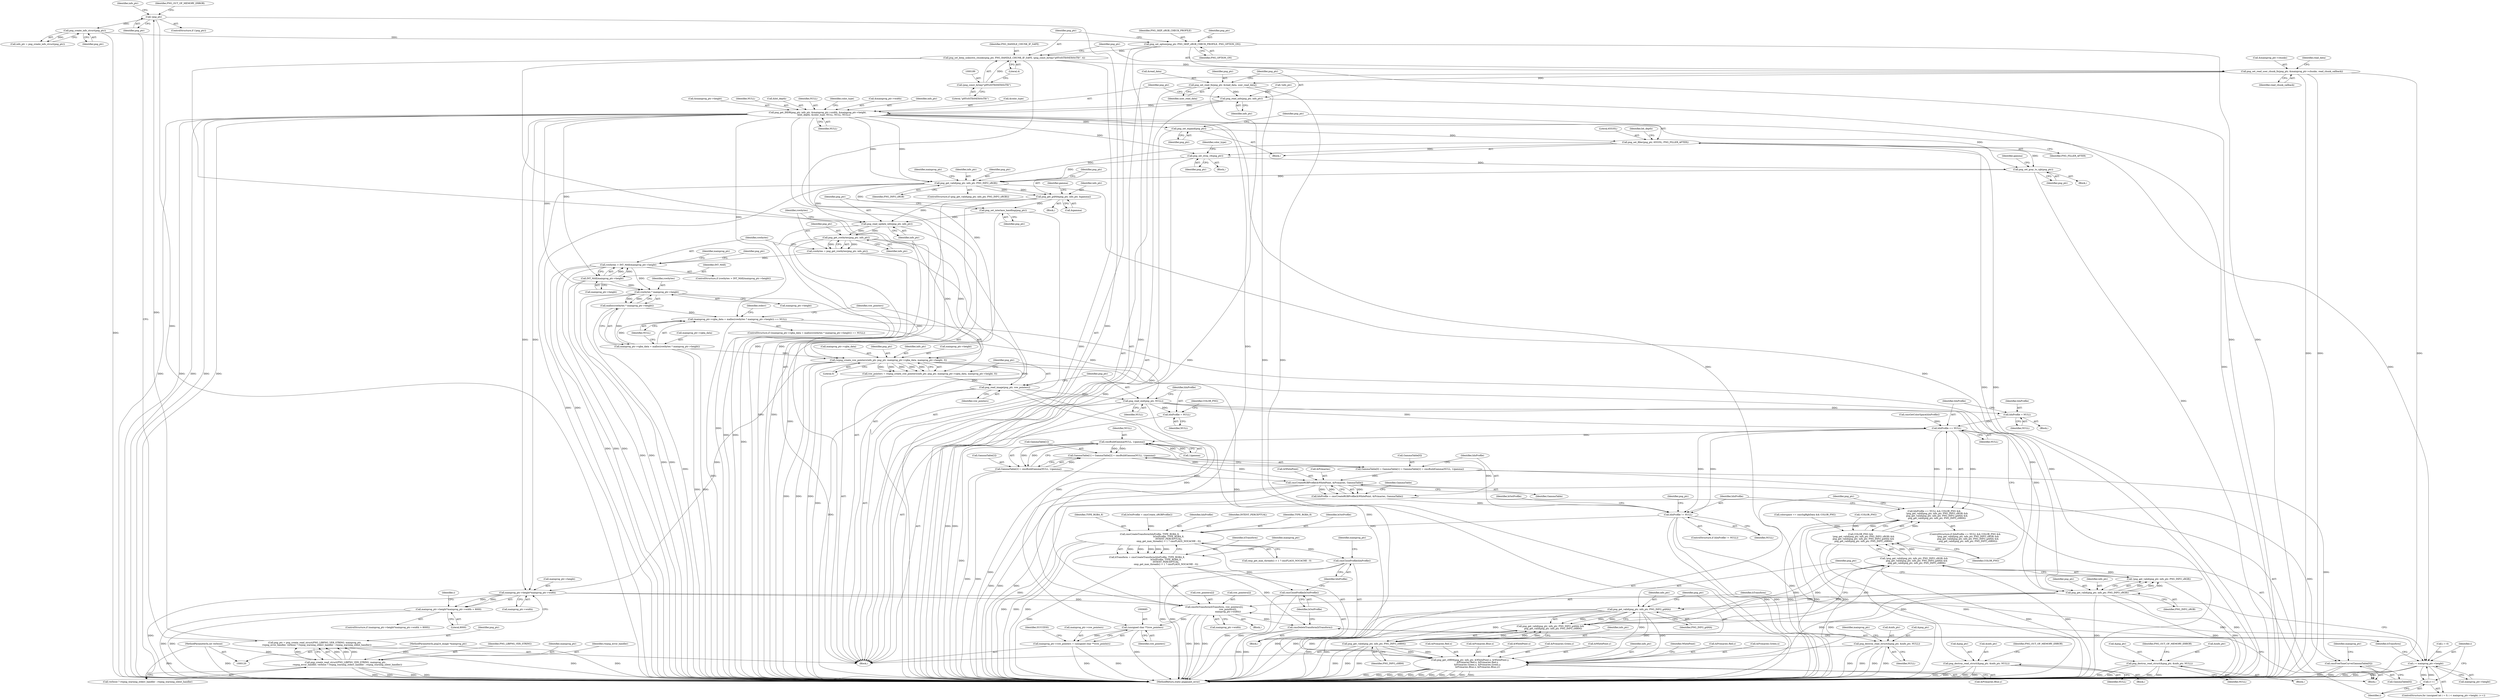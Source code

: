 digraph "0_pngquant_b7c217680cda02dddced245d237ebe8c383be285@API" {
"1000202" [label="(Call,png_set_read_fn(png_ptr, &read_data, user_read_data))"];
"1000192" [label="(Call,png_set_read_user_chunk_fn(png_ptr, &mainprog_ptr->chunks, read_chunk_callback))"];
"1000185" [label="(Call,png_set_keep_unknown_chunks(png_ptr, PNG_HANDLE_CHUNK_IF_SAFE, (png_const_bytep)\"pHYs\0iTXt\0tEXt\0zTXt\", 4))"];
"1000181" [label="(Call,png_set_option(png_ptr, PNG_SKIP_sRGB_CHECK_PROFILE, PNG_OPTION_ON))"];
"1000154" [label="(Call,png_create_info_struct(png_ptr))"];
"1000147" [label="(Call,!png_ptr)"];
"1000136" [label="(Call,png_ptr = png_create_read_struct(PNG_LIBPNG_VER_STRING, mainprog_ptr,\n      rwpng_error_handler, verbose ? rwpng_warning_stderr_handler : rwpng_warning_silent_handler))"];
"1000138" [label="(Call,png_create_read_struct(PNG_LIBPNG_VER_STRING, mainprog_ptr,\n      rwpng_error_handler, verbose ? rwpng_warning_stderr_handler : rwpng_warning_silent_handler))"];
"1000122" [label="(MethodParameterIn,png24_image *mainprog_ptr)"];
"1000123" [label="(MethodParameterIn,int verbose)"];
"1000188" [label="(Call,(png_const_bytep)\"pHYs\0iTXt\0tEXt\0zTXt\")"];
"1000207" [label="(Call,png_read_info(png_ptr, info_ptr))"];
"1000210" [label="(Call,png_get_IHDR(png_ptr, info_ptr, &mainprog_ptr->width, &mainprog_ptr->height,\n                  &bit_depth, &color_type, NULL, NULL, NULL))"];
"1000234" [label="(Call,png_set_expand(png_ptr))"];
"1000236" [label="(Call,png_set_filler(png_ptr, 65535L, PNG_FILLER_AFTER))"];
"1000245" [label="(Call,png_set_strip_16(png_ptr))"];
"1000253" [label="(Call,png_set_gray_to_rgb(png_ptr))"];
"1000260" [label="(Call,png_get_valid(png_ptr, info_ptr, PNG_INFO_sRGB))"];
"1000277" [label="(Call,png_get_gAMA(png_ptr, info_ptr, &gamma))"];
"1000325" [label="(Call,png_set_interlace_handling(png_ptr))"];
"1000327" [label="(Call,png_read_update_info(png_ptr, info_ptr))"];
"1000332" [label="(Call,png_get_rowbytes(png_ptr, info_ptr))"];
"1000330" [label="(Call,rowbytes = png_get_rowbytes(png_ptr, info_ptr))"];
"1000336" [label="(Call,rowbytes > INT_MAX/mainprog_ptr->height)"];
"1000359" [label="(Call,rowbytes * mainprog_ptr->height)"];
"1000358" [label="(Call,malloc(rowbytes * mainprog_ptr->height))"];
"1000353" [label="(Call,(mainprog_ptr->rgba_data = malloc(rowbytes * mainprog_ptr->height)) == NULL)"];
"1000369" [label="(Call,png_destroy_read_struct(&png_ptr, &info_ptr, NULL))"];
"1000393" [label="(Call,png_read_end(png_ptr, NULL))"];
"1000399" [label="(Call,hInProfile = NULL)"];
"1000460" [label="(Call,hInProfile = NULL)"];
"1000465" [label="(Call,hInProfile == NULL)"];
"1000464" [label="(Call,hInProfile == NULL && COLOR_PNG &&\n        !png_get_valid(png_ptr, info_ptr, PNG_INFO_sRGB) &&\n        png_get_valid(png_ptr, info_ptr, PNG_INFO_gAMA) &&\n        png_get_valid(png_ptr, info_ptr, PNG_INFO_cHRM))"];
"1000571" [label="(Call,cmsBuildGamma(NULL, 1/gamma))"];
"1000563" [label="(Call,GammaTable[1] = GammaTable[2] = cmsBuildGamma(NULL, 1/gamma))"];
"1000559" [label="(Call,GammaTable[0] = GammaTable[1] = GammaTable[2] = cmsBuildGamma(NULL, 1/gamma))"];
"1000578" [label="(Call,cmsCreateRGBProfile(&WhitePoint, &Primaries, GammaTable))"];
"1000576" [label="(Call,hInProfile = cmsCreateRGBProfile(&WhitePoint, &Primaries, GammaTable))"];
"1000599" [label="(Call,hInProfile != NULL)"];
"1000610" [label="(Call,cmsCreateTransform(hInProfile, TYPE_RGBA_8,\n                                                      hOutProfile, TYPE_RGBA_8,\n                                                      INTENT_PERCEPTUAL,\n                                                      omp_get_max_threads() > 1 ? cmsFLAGS_NOCACHE : 0))"];
"1000608" [label="(Call,hTransform = cmsCreateTransform(hInProfile, TYPE_RGBA_8,\n                                                      hOutProfile, TYPE_RGBA_8,\n                                                      INTENT_PERCEPTUAL,\n                                                      omp_get_max_threads() > 1 ? cmsFLAGS_NOCACHE : 0))"];
"1000645" [label="(Call,cmsDoTransform(hTransform, row_pointers[i],\n                                       row_pointers[i],\n                                       mainprog_ptr->width))"];
"1000656" [label="(Call,cmsDeleteTransform(hTransform))"];
"1000684" [label="(Call,(unsigned char **)row_pointers)"];
"1000680" [label="(Call,mainprog_ptr->row_pointers = (unsigned char **)row_pointers)"];
"1000658" [label="(Call,cmsCloseProfile(hOutProfile))"];
"1000660" [label="(Call,cmsCloseProfile(hInProfile))"];
"1000667" [label="(Call,png_destroy_read_struct(&png_ptr, &info_ptr, NULL))"];
"1000584" [label="(Call,cmsFreeToneCurve(GammaTable[0]))"];
"1000567" [label="(Call,GammaTable[2] = cmsBuildGamma(NULL, 1/gamma))"];
"1000472" [label="(Call,png_get_valid(png_ptr, info_ptr, PNG_INFO_sRGB))"];
"1000471" [label="(Call,!png_get_valid(png_ptr, info_ptr, PNG_INFO_sRGB))"];
"1000470" [label="(Call,!png_get_valid(png_ptr, info_ptr, PNG_INFO_sRGB) &&\n        png_get_valid(png_ptr, info_ptr, PNG_INFO_gAMA) &&\n        png_get_valid(png_ptr, info_ptr, PNG_INFO_cHRM))"];
"1000468" [label="(Call,COLOR_PNG &&\n        !png_get_valid(png_ptr, info_ptr, PNG_INFO_sRGB) &&\n        png_get_valid(png_ptr, info_ptr, PNG_INFO_gAMA) &&\n        png_get_valid(png_ptr, info_ptr, PNG_INFO_cHRM))"];
"1000477" [label="(Call,png_get_valid(png_ptr, info_ptr, PNG_INFO_gAMA))"];
"1000476" [label="(Call,png_get_valid(png_ptr, info_ptr, PNG_INFO_gAMA) &&\n        png_get_valid(png_ptr, info_ptr, PNG_INFO_cHRM))"];
"1000481" [label="(Call,png_get_valid(png_ptr, info_ptr, PNG_INFO_cHRM))"];
"1000488" [label="(Call,png_get_cHRM(png_ptr, info_ptr, &WhitePoint.x, &WhitePoint.y,\n                     &Primaries.Red.x, &Primaries.Red.y,\n                     &Primaries.Green.x, &Primaries.Green.y,\n                     &Primaries.Blue.x, &Primaries.Blue.y))"];
"1000354" [label="(Call,mainprog_ptr->rgba_data = malloc(rowbytes * mainprog_ptr->height))"];
"1000380" [label="(Call,rwpng_create_row_pointers(info_ptr, png_ptr, mainprog_ptr->rgba_data, mainprog_ptr->height, 0))"];
"1000378" [label="(Call,row_pointers = rwpng_create_row_pointers(info_ptr, png_ptr, mainprog_ptr->rgba_data, mainprog_ptr->height, 0))"];
"1000390" [label="(Call,png_read_image(png_ptr, row_pointers))"];
"1000624" [label="(Call,mainprog_ptr->height*mainprog_ptr->width)"];
"1000623" [label="(Call,mainprog_ptr->height*mainprog_ptr->width > 8000)"];
"1000637" [label="(Call,i < mainprog_ptr->height)"];
"1000642" [label="(Call,i++)"];
"1000338" [label="(Call,INT_MAX/mainprog_ptr->height)"];
"1000344" [label="(Call,png_destroy_read_struct(&png_ptr, &info_ptr, NULL))"];
"1000637" [label="(Call,i < mainprog_ptr->height)"];
"1000661" [label="(Identifier,hInProfile)"];
"1000142" [label="(Call,verbose ? rwpng_warning_stderr_handler : rwpng_warning_silent_handler)"];
"1000600" [label="(Identifier,hInProfile)"];
"1000148" [label="(Identifier,png_ptr)"];
"1000333" [label="(Identifier,png_ptr)"];
"1000573" [label="(Call,1/gamma)"];
"1000227" [label="(Identifier,NULL)"];
"1000609" [label="(Identifier,hTransform)"];
"1000217" [label="(Call,&mainprog_ptr->height)"];
"1000668" [label="(Call,&png_ptr)"];
"1000185" [label="(Call,png_set_keep_unknown_chunks(png_ptr, PNG_HANDLE_CHUNK_IF_SAFE, (png_const_bytep)\"pHYs\0iTXt\0tEXt\0zTXt\", 4))"];
"1000351" [label="(Identifier,PNG_OUT_OF_MEMORY_ERROR)"];
"1000369" [label="(Call,png_destroy_read_struct(&png_ptr, &info_ptr, NULL))"];
"1000615" [label="(Identifier,INTENT_PERCEPTUAL)"];
"1000664" [label="(Identifier,mainprog_ptr)"];
"1000499" [label="(Call,&Primaries.Red.x)"];
"1000155" [label="(Identifier,png_ptr)"];
"1000465" [label="(Call,hInProfile == NULL)"];
"1000605" [label="(Identifier,hOutProfile)"];
"1000345" [label="(Call,&png_ptr)"];
"1000328" [label="(Identifier,png_ptr)"];
"1000395" [label="(Identifier,NULL)"];
"1000656" [label="(Call,cmsDeleteTransform(hTransform))"];
"1000667" [label="(Call,png_destroy_read_struct(&png_ptr, &info_ptr, NULL))"];
"1000346" [label="(Identifier,png_ptr)"];
"1000461" [label="(Identifier,hInProfile)"];
"1000422" [label="(Call,colorspace == cmsSigRgbData && COLOR_PNG)"];
"1000152" [label="(Call,info_ptr = png_create_info_struct(png_ptr))"];
"1000463" [label="(ControlStructure,if (hInProfile == NULL && COLOR_PNG &&\n        !png_get_valid(png_ptr, info_ptr, PNG_INFO_sRGB) &&\n        png_get_valid(png_ptr, info_ptr, PNG_INFO_gAMA) &&\n        png_get_valid(png_ptr, info_ptr, PNG_INFO_cHRM)))"];
"1000625" [label="(Call,mainprog_ptr->height)"];
"1000584" [label="(Call,cmsFreeToneCurve(GammaTable[0]))"];
"1000354" [label="(Call,mainprog_ptr->rgba_data = malloc(rowbytes * mainprog_ptr->height))"];
"1000259" [label="(ControlStructure,if (png_get_valid(png_ptr, info_ptr, PNG_INFO_sRGB)))"];
"1000631" [label="(Literal,8000)"];
"1000628" [label="(Call,mainprog_ptr->width)"];
"1000186" [label="(Identifier,png_ptr)"];
"1000334" [label="(Identifier,info_ptr)"];
"1000374" [label="(Identifier,NULL)"];
"1000276" [label="(Block,)"];
"1000404" [label="(Identifier,COLOR_PNG)"];
"1000602" [label="(Block,)"];
"1000204" [label="(Call,&read_data)"];
"1000646" [label="(Identifier,hTransform)"];
"1000568" [label="(Call,GammaTable[2])"];
"1000478" [label="(Identifier,png_ptr)"];
"1000572" [label="(Identifier,NULL)"];
"1000329" [label="(Identifier,info_ptr)"];
"1000614" [label="(Identifier,TYPE_RGBA_8)"];
"1000386" [label="(Call,mainprog_ptr->height)"];
"1000207" [label="(Call,png_read_info(png_ptr, info_ptr))"];
"1000392" [label="(Identifier,row_pointers)"];
"1000482" [label="(Identifier,png_ptr)"];
"1000632" [label="(ControlStructure,for (unsigned int i = 0; i < mainprog_ptr->height; i++))"];
"1000613" [label="(Identifier,hOutProfile)"];
"1000191" [label="(Literal,4)"];
"1000481" [label="(Call,png_get_valid(png_ptr, info_ptr, PNG_INFO_cHRM))"];
"1000124" [label="(Block,)"];
"1000147" [label="(Call,!png_ptr)"];
"1000157" [label="(Call,!info_ptr)"];
"1000660" [label="(Call,cmsCloseProfile(hInProfile))"];
"1000488" [label="(Call,png_get_cHRM(png_ptr, info_ptr, &WhitePoint.x, &WhitePoint.y,\n                     &Primaries.Red.x, &Primaries.Red.y,\n                     &Primaries.Green.x, &Primaries.Green.y,\n                     &Primaries.Blue.x, &Primaries.Blue.y))"];
"1000529" [label="(Call,&Primaries.Blue.y)"];
"1000154" [label="(Call,png_create_info_struct(png_ptr))"];
"1000464" [label="(Call,hInProfile == NULL && COLOR_PNG &&\n        !png_get_valid(png_ptr, info_ptr, PNG_INFO_sRGB) &&\n        png_get_valid(png_ptr, info_ptr, PNG_INFO_gAMA) &&\n        png_get_valid(png_ptr, info_ptr, PNG_INFO_cHRM))"];
"1000571" [label="(Call,cmsBuildGamma(NULL, 1/gamma))"];
"1000336" [label="(Call,rowbytes > INT_MAX/mainprog_ptr->height)"];
"1000579" [label="(Call,&WhitePoint)"];
"1000581" [label="(Call,&Primaries)"];
"1000190" [label="(Literal,\"pHYs\0iTXt\0tEXt\0zTXt\")"];
"1000624" [label="(Call,mainprog_ptr->height*mainprog_ptr->width)"];
"1000254" [label="(Identifier,png_ptr)"];
"1000467" [label="(Identifier,NULL)"];
"1000647" [label="(Call,row_pointers[i])"];
"1000193" [label="(Identifier,png_ptr)"];
"1000401" [label="(Identifier,NULL)"];
"1000523" [label="(Call,&Primaries.Blue.x)"];
"1000689" [label="(MethodReturn,static pngquant_error)"];
"1000182" [label="(Identifier,png_ptr)"];
"1000203" [label="(Identifier,png_ptr)"];
"1000253" [label="(Call,png_set_gray_to_rgb(png_ptr))"];
"1000390" [label="(Call,png_read_image(png_ptr, row_pointers))"];
"1000361" [label="(Call,mainprog_ptr->height)"];
"1000236" [label="(Call,png_set_filler(png_ptr, 65535L, PNG_FILLER_AFTER))"];
"1000466" [label="(Identifier,hInProfile)"];
"1000657" [label="(Identifier,hTransform)"];
"1000599" [label="(Call,hInProfile != NULL)"];
"1000681" [label="(Call,mainprog_ptr->row_pointers)"];
"1000367" [label="(Identifier,stderr)"];
"1000211" [label="(Identifier,png_ptr)"];
"1000491" [label="(Call,&WhitePoint.x)"];
"1000139" [label="(Identifier,PNG_LIBPNG_VER_STRING)"];
"1000612" [label="(Identifier,TYPE_RGBA_8)"];
"1000225" [label="(Identifier,NULL)"];
"1000477" [label="(Call,png_get_valid(png_ptr, info_ptr, PNG_INFO_gAMA))"];
"1000622" [label="(ControlStructure,if (mainprog_ptr->height*mainprog_ptr->width > 8000))"];
"1000353" [label="(Call,(mainprog_ptr->rgba_data = malloc(rowbytes * mainprog_ptr->height)) == NULL)"];
"1000658" [label="(Call,cmsCloseProfile(hOutProfile))"];
"1000476" [label="(Call,png_get_valid(png_ptr, info_ptr, PNG_INFO_gAMA) &&\n        png_get_valid(png_ptr, info_ptr, PNG_INFO_cHRM))"];
"1000187" [label="(Identifier,PNG_HANDLE_CHUNK_IF_SAFE)"];
"1000578" [label="(Call,cmsCreateRGBProfile(&WhitePoint, &Primaries, GammaTable))"];
"1000560" [label="(Call,GammaTable[0])"];
"1000517" [label="(Call,&Primaries.Green.y)"];
"1000680" [label="(Call,mainprog_ptr->row_pointers = (unsigned char **)row_pointers)"];
"1000590" [label="(Identifier,mainprog_ptr)"];
"1000642" [label="(Call,i++)"];
"1000383" [label="(Call,mainprog_ptr->rgba_data)"];
"1000267" [label="(Identifier,mainprog_ptr)"];
"1000358" [label="(Call,malloc(rowbytes * mainprog_ptr->height))"];
"1000285" [label="(Identifier,gamma)"];
"1000635" [label="(Identifier,i)"];
"1000337" [label="(Identifier,rowbytes)"];
"1000153" [label="(Identifier,info_ptr)"];
"1000250" [label="(Identifier,color_type)"];
"1000462" [label="(Identifier,NULL)"];
"1000326" [label="(Identifier,png_ptr)"];
"1000352" [label="(ControlStructure,if ((mainprog_ptr->rgba_data = malloc(rowbytes * mainprog_ptr->height)) == NULL))"];
"1000382" [label="(Identifier,png_ptr)"];
"1000238" [label="(Literal,65535L)"];
"1000221" [label="(Call,&bit_depth)"];
"1000146" [label="(ControlStructure,if (!png_ptr))"];
"1000370" [label="(Call,&png_ptr)"];
"1000359" [label="(Call,rowbytes * mainprog_ptr->height)"];
"1000393" [label="(Call,png_read_end(png_ptr, NULL))"];
"1000194" [label="(Call,&mainprog_ptr->chunks)"];
"1000567" [label="(Call,GammaTable[2] = cmsBuildGamma(NULL, 1/gamma))"];
"1000585" [label="(Call,GammaTable[0])"];
"1000400" [label="(Identifier,hInProfile)"];
"1000376" [label="(Identifier,PNG_OUT_OF_MEMORY_ERROR)"];
"1000474" [label="(Identifier,info_ptr)"];
"1000601" [label="(Identifier,NULL)"];
"1000659" [label="(Identifier,hOutProfile)"];
"1000688" [label="(Identifier,SUCCESS)"];
"1000188" [label="(Call,(png_const_bytep)\"pHYs\0iTXt\0tEXt\0zTXt\")"];
"1000344" [label="(Call,png_destroy_read_struct(&png_ptr, &info_ptr, NULL))"];
"1000675" [label="(Identifier,mainprog_ptr)"];
"1000339" [label="(Identifier,INT_MAX)"];
"1000379" [label="(Identifier,row_pointers)"];
"1000479" [label="(Identifier,info_ptr)"];
"1000670" [label="(Call,&info_ptr)"];
"1000372" [label="(Call,&info_ptr)"];
"1000616" [label="(Call,omp_get_max_threads() > 1 ? cmsFLAGS_NOCACHE : 0)"];
"1000280" [label="(Call,&gamma)"];
"1000234" [label="(Call,png_set_expand(png_ptr))"];
"1000577" [label="(Identifier,hInProfile)"];
"1000330" [label="(Call,rowbytes = png_get_rowbytes(png_ptr, info_ptr))"];
"1000325" [label="(Call,png_set_interlace_handling(png_ptr))"];
"1000122" [label="(MethodParameterIn,png24_image *mainprog_ptr)"];
"1000485" [label="(Block,)"];
"1000610" [label="(Call,cmsCreateTransform(hInProfile, TYPE_RGBA_8,\n                                                      hOutProfile, TYPE_RGBA_8,\n                                                      INTENT_PERCEPTUAL,\n                                                      omp_get_max_threads() > 1 ? cmsFLAGS_NOCACHE : 0))"];
"1000327" [label="(Call,png_read_update_info(png_ptr, info_ptr))"];
"1000604" [label="(Call,hOutProfile = cmsCreate_sRGBProfile())"];
"1000226" [label="(Identifier,NULL)"];
"1000206" [label="(Identifier,user_read_data)"];
"1000233" [label="(Block,)"];
"1000237" [label="(Identifier,png_ptr)"];
"1000277" [label="(Call,png_get_gAMA(png_ptr, info_ptr, &gamma))"];
"1000583" [label="(Identifier,GammaTable)"];
"1000192" [label="(Call,png_set_read_user_chunk_fn(png_ptr, &mainprog_ptr->chunks, read_chunk_callback))"];
"1000389" [label="(Literal,0)"];
"1000140" [label="(Identifier,mainprog_ptr)"];
"1000257" [label="(Identifier,gamma)"];
"1000209" [label="(Identifier,info_ptr)"];
"1000252" [label="(Block,)"];
"1000471" [label="(Call,!png_get_valid(png_ptr, info_ptr, PNG_INFO_sRGB))"];
"1000235" [label="(Identifier,png_ptr)"];
"1000563" [label="(Call,GammaTable[1] = GammaTable[2] = cmsBuildGamma(NULL, 1/gamma))"];
"1000181" [label="(Call,png_set_option(png_ptr, PNG_SKIP_sRGB_CHECK_PROFILE, PNG_OPTION_ON))"];
"1000262" [label="(Identifier,info_ptr)"];
"1000244" [label="(Block,)"];
"1000335" [label="(ControlStructure,if (rowbytes > INT_MAX/mainprog_ptr->height))"];
"1000439" [label="(Block,)"];
"1000470" [label="(Call,!png_get_valid(png_ptr, info_ptr, PNG_INFO_sRGB) &&\n        png_get_valid(png_ptr, info_ptr, PNG_INFO_gAMA) &&\n        png_get_valid(png_ptr, info_ptr, PNG_INFO_cHRM))"];
"1000137" [label="(Identifier,png_ptr)"];
"1000356" [label="(Identifier,mainprog_ptr)"];
"1000381" [label="(Identifier,info_ptr)"];
"1000634" [label="(Call,i = 0)"];
"1000198" [label="(Identifier,read_chunk_callback)"];
"1000231" [label="(Identifier,color_type)"];
"1000564" [label="(Call,GammaTable[1])"];
"1000586" [label="(Identifier,GammaTable)"];
"1000445" [label="(Call,!COLOR_PNG)"];
"1000495" [label="(Call,&WhitePoint.y)"];
"1000639" [label="(Call,mainprog_ptr->height)"];
"1000343" [label="(Block,)"];
"1000338" [label="(Call,INT_MAX/mainprog_ptr->height)"];
"1000645" [label="(Call,cmsDoTransform(hTransform, row_pointers[i],\n                                       row_pointers[i],\n                                       mainprog_ptr->width))"];
"1000653" [label="(Call,mainprog_ptr->width)"];
"1000623" [label="(Call,mainprog_ptr->height*mainprog_ptr->width > 8000)"];
"1000468" [label="(Call,COLOR_PNG &&\n        !png_get_valid(png_ptr, info_ptr, PNG_INFO_sRGB) &&\n        png_get_valid(png_ptr, info_ptr, PNG_INFO_gAMA) &&\n        png_get_valid(png_ptr, info_ptr, PNG_INFO_cHRM))"];
"1000210" [label="(Call,png_get_IHDR(png_ptr, info_ptr, &mainprog_ptr->width, &mainprog_ptr->height,\n                  &bit_depth, &color_type, NULL, NULL, NULL))"];
"1000469" [label="(Identifier,COLOR_PNG)"];
"1000490" [label="(Identifier,info_ptr)"];
"1000391" [label="(Identifier,png_ptr)"];
"1000279" [label="(Identifier,info_ptr)"];
"1000672" [label="(Identifier,NULL)"];
"1000349" [label="(Identifier,NULL)"];
"1000331" [label="(Identifier,rowbytes)"];
"1000598" [label="(ControlStructure,if (hInProfile != NULL))"];
"1000201" [label="(Identifier,read_data)"];
"1000260" [label="(Call,png_get_valid(png_ptr, info_ptr, PNG_INFO_sRGB))"];
"1000399" [label="(Call,hInProfile = NULL)"];
"1000246" [label="(Identifier,png_ptr)"];
"1000138" [label="(Call,png_create_read_struct(PNG_LIBPNG_VER_STRING, mainprog_ptr,\n      rwpng_error_handler, verbose ? rwpng_warning_stderr_handler : rwpng_warning_silent_handler))"];
"1000245" [label="(Call,png_set_strip_16(png_ptr))"];
"1000347" [label="(Call,&info_ptr)"];
"1000261" [label="(Identifier,png_ptr)"];
"1000380" [label="(Call,rwpng_create_row_pointers(info_ptr, png_ptr, mainprog_ptr->rgba_data, mainprog_ptr->height, 0))"];
"1000650" [label="(Call,row_pointers[i])"];
"1000340" [label="(Call,mainprog_ptr->height)"];
"1000208" [label="(Identifier,png_ptr)"];
"1000559" [label="(Call,GammaTable[0] = GammaTable[1] = GammaTable[2] = cmsBuildGamma(NULL, 1/gamma))"];
"1000638" [label="(Identifier,i)"];
"1000278" [label="(Identifier,png_ptr)"];
"1000365" [label="(Block,)"];
"1000489" [label="(Identifier,png_ptr)"];
"1000394" [label="(Identifier,png_ptr)"];
"1000686" [label="(Identifier,row_pointers)"];
"1000475" [label="(Identifier,PNG_INFO_sRGB)"];
"1000364" [label="(Identifier,NULL)"];
"1000483" [label="(Identifier,info_ptr)"];
"1000360" [label="(Identifier,rowbytes)"];
"1000472" [label="(Call,png_get_valid(png_ptr, info_ptr, PNG_INFO_sRGB))"];
"1000419" [label="(Call,cmsGetColorSpace(hInProfile))"];
"1000202" [label="(Call,png_set_read_fn(png_ptr, &read_data, user_read_data))"];
"1000239" [label="(Identifier,PNG_FILLER_AFTER)"];
"1000355" [label="(Call,mainprog_ptr->rgba_data)"];
"1000537" [label="(Identifier,WhitePoint)"];
"1000213" [label="(Call,&mainprog_ptr->width)"];
"1000378" [label="(Call,row_pointers = rwpng_create_row_pointers(info_ptr, png_ptr, mainprog_ptr->rgba_data, mainprog_ptr->height, 0))"];
"1000684" [label="(Call,(unsigned char **)row_pointers)"];
"1000151" [label="(Identifier,PNG_OUT_OF_MEMORY_ERROR)"];
"1000473" [label="(Identifier,png_ptr)"];
"1000242" [label="(Identifier,bit_depth)"];
"1000608" [label="(Call,hTransform = cmsCreateTransform(hInProfile, TYPE_RGBA_8,\n                                                      hOutProfile, TYPE_RGBA_8,\n                                                      INTENT_PERCEPTUAL,\n                                                      omp_get_max_threads() > 1 ? cmsFLAGS_NOCACHE : 0))"];
"1000669" [label="(Identifier,png_ptr)"];
"1000212" [label="(Identifier,info_ptr)"];
"1000643" [label="(Identifier,i)"];
"1000460" [label="(Call,hInProfile = NULL)"];
"1000141" [label="(Identifier,rwpng_error_handler)"];
"1000332" [label="(Call,png_get_rowbytes(png_ptr, info_ptr))"];
"1000644" [label="(Block,)"];
"1000505" [label="(Call,&Primaries.Red.y)"];
"1000480" [label="(Identifier,PNG_INFO_gAMA)"];
"1000263" [label="(Identifier,PNG_INFO_sRGB)"];
"1000123" [label="(MethodParameterIn,int verbose)"];
"1000184" [label="(Identifier,PNG_OPTION_ON)"];
"1000223" [label="(Call,&color_type)"];
"1000136" [label="(Call,png_ptr = png_create_read_struct(PNG_LIBPNG_VER_STRING, mainprog_ptr,\n      rwpng_error_handler, verbose ? rwpng_warning_stderr_handler : rwpng_warning_silent_handler))"];
"1000576" [label="(Call,hInProfile = cmsCreateRGBProfile(&WhitePoint, &Primaries, GammaTable))"];
"1000611" [label="(Identifier,hInProfile)"];
"1000183" [label="(Identifier,PNG_SKIP_sRGB_CHECK_PROFILE)"];
"1000626" [label="(Identifier,mainprog_ptr)"];
"1000484" [label="(Identifier,PNG_INFO_cHRM)"];
"1000511" [label="(Call,&Primaries.Green.x)"];
"1000202" -> "1000124"  [label="AST: "];
"1000202" -> "1000206"  [label="CFG: "];
"1000203" -> "1000202"  [label="AST: "];
"1000204" -> "1000202"  [label="AST: "];
"1000206" -> "1000202"  [label="AST: "];
"1000208" -> "1000202"  [label="CFG: "];
"1000202" -> "1000689"  [label="DDG: "];
"1000202" -> "1000689"  [label="DDG: "];
"1000202" -> "1000689"  [label="DDG: "];
"1000192" -> "1000202"  [label="DDG: "];
"1000202" -> "1000207"  [label="DDG: "];
"1000192" -> "1000124"  [label="AST: "];
"1000192" -> "1000198"  [label="CFG: "];
"1000193" -> "1000192"  [label="AST: "];
"1000194" -> "1000192"  [label="AST: "];
"1000198" -> "1000192"  [label="AST: "];
"1000201" -> "1000192"  [label="CFG: "];
"1000192" -> "1000689"  [label="DDG: "];
"1000192" -> "1000689"  [label="DDG: "];
"1000192" -> "1000689"  [label="DDG: "];
"1000185" -> "1000192"  [label="DDG: "];
"1000185" -> "1000124"  [label="AST: "];
"1000185" -> "1000191"  [label="CFG: "];
"1000186" -> "1000185"  [label="AST: "];
"1000187" -> "1000185"  [label="AST: "];
"1000188" -> "1000185"  [label="AST: "];
"1000191" -> "1000185"  [label="AST: "];
"1000193" -> "1000185"  [label="CFG: "];
"1000185" -> "1000689"  [label="DDG: "];
"1000185" -> "1000689"  [label="DDG: "];
"1000185" -> "1000689"  [label="DDG: "];
"1000181" -> "1000185"  [label="DDG: "];
"1000188" -> "1000185"  [label="DDG: "];
"1000181" -> "1000124"  [label="AST: "];
"1000181" -> "1000184"  [label="CFG: "];
"1000182" -> "1000181"  [label="AST: "];
"1000183" -> "1000181"  [label="AST: "];
"1000184" -> "1000181"  [label="AST: "];
"1000186" -> "1000181"  [label="CFG: "];
"1000181" -> "1000689"  [label="DDG: "];
"1000181" -> "1000689"  [label="DDG: "];
"1000181" -> "1000689"  [label="DDG: "];
"1000154" -> "1000181"  [label="DDG: "];
"1000154" -> "1000152"  [label="AST: "];
"1000154" -> "1000155"  [label="CFG: "];
"1000155" -> "1000154"  [label="AST: "];
"1000152" -> "1000154"  [label="CFG: "];
"1000154" -> "1000689"  [label="DDG: "];
"1000154" -> "1000152"  [label="DDG: "];
"1000147" -> "1000154"  [label="DDG: "];
"1000147" -> "1000146"  [label="AST: "];
"1000147" -> "1000148"  [label="CFG: "];
"1000148" -> "1000147"  [label="AST: "];
"1000151" -> "1000147"  [label="CFG: "];
"1000153" -> "1000147"  [label="CFG: "];
"1000147" -> "1000689"  [label="DDG: "];
"1000147" -> "1000689"  [label="DDG: "];
"1000136" -> "1000147"  [label="DDG: "];
"1000136" -> "1000124"  [label="AST: "];
"1000136" -> "1000138"  [label="CFG: "];
"1000137" -> "1000136"  [label="AST: "];
"1000138" -> "1000136"  [label="AST: "];
"1000148" -> "1000136"  [label="CFG: "];
"1000136" -> "1000689"  [label="DDG: "];
"1000138" -> "1000136"  [label="DDG: "];
"1000138" -> "1000136"  [label="DDG: "];
"1000138" -> "1000136"  [label="DDG: "];
"1000138" -> "1000136"  [label="DDG: "];
"1000138" -> "1000142"  [label="CFG: "];
"1000139" -> "1000138"  [label="AST: "];
"1000140" -> "1000138"  [label="AST: "];
"1000141" -> "1000138"  [label="AST: "];
"1000142" -> "1000138"  [label="AST: "];
"1000138" -> "1000689"  [label="DDG: "];
"1000138" -> "1000689"  [label="DDG: "];
"1000138" -> "1000689"  [label="DDG: "];
"1000138" -> "1000689"  [label="DDG: "];
"1000122" -> "1000138"  [label="DDG: "];
"1000123" -> "1000138"  [label="DDG: "];
"1000122" -> "1000120"  [label="AST: "];
"1000122" -> "1000689"  [label="DDG: "];
"1000123" -> "1000120"  [label="AST: "];
"1000123" -> "1000689"  [label="DDG: "];
"1000123" -> "1000142"  [label="DDG: "];
"1000188" -> "1000190"  [label="CFG: "];
"1000189" -> "1000188"  [label="AST: "];
"1000190" -> "1000188"  [label="AST: "];
"1000191" -> "1000188"  [label="CFG: "];
"1000207" -> "1000124"  [label="AST: "];
"1000207" -> "1000209"  [label="CFG: "];
"1000208" -> "1000207"  [label="AST: "];
"1000209" -> "1000207"  [label="AST: "];
"1000211" -> "1000207"  [label="CFG: "];
"1000207" -> "1000689"  [label="DDG: "];
"1000157" -> "1000207"  [label="DDG: "];
"1000207" -> "1000210"  [label="DDG: "];
"1000207" -> "1000210"  [label="DDG: "];
"1000210" -> "1000124"  [label="AST: "];
"1000210" -> "1000227"  [label="CFG: "];
"1000211" -> "1000210"  [label="AST: "];
"1000212" -> "1000210"  [label="AST: "];
"1000213" -> "1000210"  [label="AST: "];
"1000217" -> "1000210"  [label="AST: "];
"1000221" -> "1000210"  [label="AST: "];
"1000223" -> "1000210"  [label="AST: "];
"1000225" -> "1000210"  [label="AST: "];
"1000226" -> "1000210"  [label="AST: "];
"1000227" -> "1000210"  [label="AST: "];
"1000231" -> "1000210"  [label="CFG: "];
"1000210" -> "1000689"  [label="DDG: "];
"1000210" -> "1000689"  [label="DDG: "];
"1000210" -> "1000689"  [label="DDG: "];
"1000210" -> "1000689"  [label="DDG: "];
"1000210" -> "1000689"  [label="DDG: "];
"1000210" -> "1000234"  [label="DDG: "];
"1000210" -> "1000245"  [label="DDG: "];
"1000210" -> "1000253"  [label="DDG: "];
"1000210" -> "1000260"  [label="DDG: "];
"1000210" -> "1000260"  [label="DDG: "];
"1000210" -> "1000338"  [label="DDG: "];
"1000210" -> "1000344"  [label="DDG: "];
"1000210" -> "1000359"  [label="DDG: "];
"1000210" -> "1000353"  [label="DDG: "];
"1000210" -> "1000380"  [label="DDG: "];
"1000210" -> "1000624"  [label="DDG: "];
"1000210" -> "1000624"  [label="DDG: "];
"1000210" -> "1000637"  [label="DDG: "];
"1000210" -> "1000645"  [label="DDG: "];
"1000234" -> "1000233"  [label="AST: "];
"1000234" -> "1000235"  [label="CFG: "];
"1000235" -> "1000234"  [label="AST: "];
"1000237" -> "1000234"  [label="CFG: "];
"1000234" -> "1000689"  [label="DDG: "];
"1000234" -> "1000236"  [label="DDG: "];
"1000236" -> "1000233"  [label="AST: "];
"1000236" -> "1000239"  [label="CFG: "];
"1000237" -> "1000236"  [label="AST: "];
"1000238" -> "1000236"  [label="AST: "];
"1000239" -> "1000236"  [label="AST: "];
"1000242" -> "1000236"  [label="CFG: "];
"1000236" -> "1000689"  [label="DDG: "];
"1000236" -> "1000689"  [label="DDG: "];
"1000236" -> "1000245"  [label="DDG: "];
"1000236" -> "1000253"  [label="DDG: "];
"1000236" -> "1000260"  [label="DDG: "];
"1000245" -> "1000244"  [label="AST: "];
"1000245" -> "1000246"  [label="CFG: "];
"1000246" -> "1000245"  [label="AST: "];
"1000250" -> "1000245"  [label="CFG: "];
"1000245" -> "1000689"  [label="DDG: "];
"1000245" -> "1000253"  [label="DDG: "];
"1000245" -> "1000260"  [label="DDG: "];
"1000253" -> "1000252"  [label="AST: "];
"1000253" -> "1000254"  [label="CFG: "];
"1000254" -> "1000253"  [label="AST: "];
"1000257" -> "1000253"  [label="CFG: "];
"1000253" -> "1000689"  [label="DDG: "];
"1000253" -> "1000260"  [label="DDG: "];
"1000260" -> "1000259"  [label="AST: "];
"1000260" -> "1000263"  [label="CFG: "];
"1000261" -> "1000260"  [label="AST: "];
"1000262" -> "1000260"  [label="AST: "];
"1000263" -> "1000260"  [label="AST: "];
"1000267" -> "1000260"  [label="CFG: "];
"1000278" -> "1000260"  [label="CFG: "];
"1000260" -> "1000689"  [label="DDG: "];
"1000260" -> "1000689"  [label="DDG: "];
"1000260" -> "1000277"  [label="DDG: "];
"1000260" -> "1000277"  [label="DDG: "];
"1000260" -> "1000325"  [label="DDG: "];
"1000260" -> "1000327"  [label="DDG: "];
"1000260" -> "1000472"  [label="DDG: "];
"1000277" -> "1000276"  [label="AST: "];
"1000277" -> "1000280"  [label="CFG: "];
"1000278" -> "1000277"  [label="AST: "];
"1000279" -> "1000277"  [label="AST: "];
"1000280" -> "1000277"  [label="AST: "];
"1000285" -> "1000277"  [label="CFG: "];
"1000277" -> "1000689"  [label="DDG: "];
"1000277" -> "1000689"  [label="DDG: "];
"1000277" -> "1000325"  [label="DDG: "];
"1000277" -> "1000327"  [label="DDG: "];
"1000325" -> "1000124"  [label="AST: "];
"1000325" -> "1000326"  [label="CFG: "];
"1000326" -> "1000325"  [label="AST: "];
"1000328" -> "1000325"  [label="CFG: "];
"1000325" -> "1000689"  [label="DDG: "];
"1000325" -> "1000327"  [label="DDG: "];
"1000327" -> "1000124"  [label="AST: "];
"1000327" -> "1000329"  [label="CFG: "];
"1000328" -> "1000327"  [label="AST: "];
"1000329" -> "1000327"  [label="AST: "];
"1000331" -> "1000327"  [label="CFG: "];
"1000327" -> "1000689"  [label="DDG: "];
"1000327" -> "1000332"  [label="DDG: "];
"1000327" -> "1000332"  [label="DDG: "];
"1000332" -> "1000330"  [label="AST: "];
"1000332" -> "1000334"  [label="CFG: "];
"1000333" -> "1000332"  [label="AST: "];
"1000334" -> "1000332"  [label="AST: "];
"1000330" -> "1000332"  [label="CFG: "];
"1000332" -> "1000689"  [label="DDG: "];
"1000332" -> "1000689"  [label="DDG: "];
"1000332" -> "1000330"  [label="DDG: "];
"1000332" -> "1000330"  [label="DDG: "];
"1000332" -> "1000380"  [label="DDG: "];
"1000332" -> "1000380"  [label="DDG: "];
"1000330" -> "1000124"  [label="AST: "];
"1000331" -> "1000330"  [label="AST: "];
"1000337" -> "1000330"  [label="CFG: "];
"1000330" -> "1000689"  [label="DDG: "];
"1000330" -> "1000336"  [label="DDG: "];
"1000336" -> "1000335"  [label="AST: "];
"1000336" -> "1000338"  [label="CFG: "];
"1000337" -> "1000336"  [label="AST: "];
"1000338" -> "1000336"  [label="AST: "];
"1000346" -> "1000336"  [label="CFG: "];
"1000356" -> "1000336"  [label="CFG: "];
"1000336" -> "1000689"  [label="DDG: "];
"1000336" -> "1000689"  [label="DDG: "];
"1000336" -> "1000689"  [label="DDG: "];
"1000338" -> "1000336"  [label="DDG: "];
"1000338" -> "1000336"  [label="DDG: "];
"1000336" -> "1000359"  [label="DDG: "];
"1000359" -> "1000358"  [label="AST: "];
"1000359" -> "1000361"  [label="CFG: "];
"1000360" -> "1000359"  [label="AST: "];
"1000361" -> "1000359"  [label="AST: "];
"1000358" -> "1000359"  [label="CFG: "];
"1000359" -> "1000689"  [label="DDG: "];
"1000359" -> "1000689"  [label="DDG: "];
"1000359" -> "1000358"  [label="DDG: "];
"1000359" -> "1000358"  [label="DDG: "];
"1000338" -> "1000359"  [label="DDG: "];
"1000359" -> "1000380"  [label="DDG: "];
"1000358" -> "1000354"  [label="AST: "];
"1000354" -> "1000358"  [label="CFG: "];
"1000358" -> "1000689"  [label="DDG: "];
"1000358" -> "1000353"  [label="DDG: "];
"1000358" -> "1000354"  [label="DDG: "];
"1000353" -> "1000352"  [label="AST: "];
"1000353" -> "1000364"  [label="CFG: "];
"1000354" -> "1000353"  [label="AST: "];
"1000364" -> "1000353"  [label="AST: "];
"1000367" -> "1000353"  [label="CFG: "];
"1000379" -> "1000353"  [label="CFG: "];
"1000353" -> "1000689"  [label="DDG: "];
"1000354" -> "1000353"  [label="DDG: "];
"1000353" -> "1000369"  [label="DDG: "];
"1000353" -> "1000393"  [label="DDG: "];
"1000369" -> "1000365"  [label="AST: "];
"1000369" -> "1000374"  [label="CFG: "];
"1000370" -> "1000369"  [label="AST: "];
"1000372" -> "1000369"  [label="AST: "];
"1000374" -> "1000369"  [label="AST: "];
"1000376" -> "1000369"  [label="CFG: "];
"1000369" -> "1000689"  [label="DDG: "];
"1000369" -> "1000689"  [label="DDG: "];
"1000369" -> "1000689"  [label="DDG: "];
"1000369" -> "1000689"  [label="DDG: "];
"1000393" -> "1000124"  [label="AST: "];
"1000393" -> "1000395"  [label="CFG: "];
"1000394" -> "1000393"  [label="AST: "];
"1000395" -> "1000393"  [label="AST: "];
"1000400" -> "1000393"  [label="CFG: "];
"1000393" -> "1000689"  [label="DDG: "];
"1000393" -> "1000689"  [label="DDG: "];
"1000390" -> "1000393"  [label="DDG: "];
"1000393" -> "1000399"  [label="DDG: "];
"1000393" -> "1000460"  [label="DDG: "];
"1000393" -> "1000465"  [label="DDG: "];
"1000393" -> "1000472"  [label="DDG: "];
"1000393" -> "1000488"  [label="DDG: "];
"1000399" -> "1000124"  [label="AST: "];
"1000399" -> "1000401"  [label="CFG: "];
"1000400" -> "1000399"  [label="AST: "];
"1000401" -> "1000399"  [label="AST: "];
"1000404" -> "1000399"  [label="CFG: "];
"1000460" -> "1000439"  [label="AST: "];
"1000460" -> "1000462"  [label="CFG: "];
"1000461" -> "1000460"  [label="AST: "];
"1000462" -> "1000460"  [label="AST: "];
"1000466" -> "1000460"  [label="CFG: "];
"1000460" -> "1000465"  [label="DDG: "];
"1000465" -> "1000464"  [label="AST: "];
"1000465" -> "1000467"  [label="CFG: "];
"1000466" -> "1000465"  [label="AST: "];
"1000467" -> "1000465"  [label="AST: "];
"1000469" -> "1000465"  [label="CFG: "];
"1000464" -> "1000465"  [label="CFG: "];
"1000465" -> "1000464"  [label="DDG: "];
"1000465" -> "1000464"  [label="DDG: "];
"1000419" -> "1000465"  [label="DDG: "];
"1000465" -> "1000571"  [label="DDG: "];
"1000465" -> "1000599"  [label="DDG: "];
"1000465" -> "1000599"  [label="DDG: "];
"1000464" -> "1000463"  [label="AST: "];
"1000464" -> "1000468"  [label="CFG: "];
"1000468" -> "1000464"  [label="AST: "];
"1000489" -> "1000464"  [label="CFG: "];
"1000600" -> "1000464"  [label="CFG: "];
"1000464" -> "1000689"  [label="DDG: "];
"1000464" -> "1000689"  [label="DDG: "];
"1000464" -> "1000689"  [label="DDG: "];
"1000468" -> "1000464"  [label="DDG: "];
"1000468" -> "1000464"  [label="DDG: "];
"1000571" -> "1000567"  [label="AST: "];
"1000571" -> "1000573"  [label="CFG: "];
"1000572" -> "1000571"  [label="AST: "];
"1000573" -> "1000571"  [label="AST: "];
"1000567" -> "1000571"  [label="CFG: "];
"1000571" -> "1000689"  [label="DDG: "];
"1000571" -> "1000563"  [label="DDG: "];
"1000571" -> "1000563"  [label="DDG: "];
"1000571" -> "1000567"  [label="DDG: "];
"1000571" -> "1000567"  [label="DDG: "];
"1000573" -> "1000571"  [label="DDG: "];
"1000573" -> "1000571"  [label="DDG: "];
"1000571" -> "1000599"  [label="DDG: "];
"1000563" -> "1000559"  [label="AST: "];
"1000563" -> "1000567"  [label="CFG: "];
"1000564" -> "1000563"  [label="AST: "];
"1000567" -> "1000563"  [label="AST: "];
"1000559" -> "1000563"  [label="CFG: "];
"1000563" -> "1000689"  [label="DDG: "];
"1000563" -> "1000559"  [label="DDG: "];
"1000567" -> "1000563"  [label="DDG: "];
"1000563" -> "1000578"  [label="DDG: "];
"1000559" -> "1000485"  [label="AST: "];
"1000560" -> "1000559"  [label="AST: "];
"1000577" -> "1000559"  [label="CFG: "];
"1000559" -> "1000578"  [label="DDG: "];
"1000559" -> "1000584"  [label="DDG: "];
"1000578" -> "1000576"  [label="AST: "];
"1000578" -> "1000583"  [label="CFG: "];
"1000579" -> "1000578"  [label="AST: "];
"1000581" -> "1000578"  [label="AST: "];
"1000583" -> "1000578"  [label="AST: "];
"1000576" -> "1000578"  [label="CFG: "];
"1000578" -> "1000689"  [label="DDG: "];
"1000578" -> "1000689"  [label="DDG: "];
"1000578" -> "1000689"  [label="DDG: "];
"1000578" -> "1000576"  [label="DDG: "];
"1000578" -> "1000576"  [label="DDG: "];
"1000578" -> "1000576"  [label="DDG: "];
"1000567" -> "1000578"  [label="DDG: "];
"1000578" -> "1000584"  [label="DDG: "];
"1000576" -> "1000485"  [label="AST: "];
"1000577" -> "1000576"  [label="AST: "];
"1000586" -> "1000576"  [label="CFG: "];
"1000576" -> "1000689"  [label="DDG: "];
"1000576" -> "1000599"  [label="DDG: "];
"1000599" -> "1000598"  [label="AST: "];
"1000599" -> "1000601"  [label="CFG: "];
"1000600" -> "1000599"  [label="AST: "];
"1000601" -> "1000599"  [label="AST: "];
"1000605" -> "1000599"  [label="CFG: "];
"1000669" -> "1000599"  [label="CFG: "];
"1000599" -> "1000689"  [label="DDG: "];
"1000599" -> "1000689"  [label="DDG: "];
"1000599" -> "1000610"  [label="DDG: "];
"1000599" -> "1000667"  [label="DDG: "];
"1000610" -> "1000608"  [label="AST: "];
"1000610" -> "1000616"  [label="CFG: "];
"1000611" -> "1000610"  [label="AST: "];
"1000612" -> "1000610"  [label="AST: "];
"1000613" -> "1000610"  [label="AST: "];
"1000614" -> "1000610"  [label="AST: "];
"1000615" -> "1000610"  [label="AST: "];
"1000616" -> "1000610"  [label="AST: "];
"1000608" -> "1000610"  [label="CFG: "];
"1000610" -> "1000689"  [label="DDG: "];
"1000610" -> "1000689"  [label="DDG: "];
"1000610" -> "1000689"  [label="DDG: "];
"1000610" -> "1000608"  [label="DDG: "];
"1000610" -> "1000608"  [label="DDG: "];
"1000610" -> "1000608"  [label="DDG: "];
"1000610" -> "1000608"  [label="DDG: "];
"1000610" -> "1000608"  [label="DDG: "];
"1000604" -> "1000610"  [label="DDG: "];
"1000610" -> "1000658"  [label="DDG: "];
"1000610" -> "1000660"  [label="DDG: "];
"1000608" -> "1000602"  [label="AST: "];
"1000609" -> "1000608"  [label="AST: "];
"1000626" -> "1000608"  [label="CFG: "];
"1000608" -> "1000689"  [label="DDG: "];
"1000608" -> "1000645"  [label="DDG: "];
"1000608" -> "1000656"  [label="DDG: "];
"1000645" -> "1000644"  [label="AST: "];
"1000645" -> "1000653"  [label="CFG: "];
"1000646" -> "1000645"  [label="AST: "];
"1000647" -> "1000645"  [label="AST: "];
"1000650" -> "1000645"  [label="AST: "];
"1000653" -> "1000645"  [label="AST: "];
"1000643" -> "1000645"  [label="CFG: "];
"1000645" -> "1000689"  [label="DDG: "];
"1000645" -> "1000689"  [label="DDG: "];
"1000645" -> "1000689"  [label="DDG: "];
"1000390" -> "1000645"  [label="DDG: "];
"1000624" -> "1000645"  [label="DDG: "];
"1000645" -> "1000656"  [label="DDG: "];
"1000645" -> "1000684"  [label="DDG: "];
"1000656" -> "1000602"  [label="AST: "];
"1000656" -> "1000657"  [label="CFG: "];
"1000657" -> "1000656"  [label="AST: "];
"1000659" -> "1000656"  [label="CFG: "];
"1000656" -> "1000689"  [label="DDG: "];
"1000656" -> "1000689"  [label="DDG: "];
"1000684" -> "1000680"  [label="AST: "];
"1000684" -> "1000686"  [label="CFG: "];
"1000685" -> "1000684"  [label="AST: "];
"1000686" -> "1000684"  [label="AST: "];
"1000680" -> "1000684"  [label="CFG: "];
"1000684" -> "1000689"  [label="DDG: "];
"1000684" -> "1000680"  [label="DDG: "];
"1000390" -> "1000684"  [label="DDG: "];
"1000680" -> "1000124"  [label="AST: "];
"1000681" -> "1000680"  [label="AST: "];
"1000688" -> "1000680"  [label="CFG: "];
"1000680" -> "1000689"  [label="DDG: "];
"1000680" -> "1000689"  [label="DDG: "];
"1000658" -> "1000602"  [label="AST: "];
"1000658" -> "1000659"  [label="CFG: "];
"1000659" -> "1000658"  [label="AST: "];
"1000661" -> "1000658"  [label="CFG: "];
"1000658" -> "1000689"  [label="DDG: "];
"1000658" -> "1000689"  [label="DDG: "];
"1000660" -> "1000602"  [label="AST: "];
"1000660" -> "1000661"  [label="CFG: "];
"1000661" -> "1000660"  [label="AST: "];
"1000664" -> "1000660"  [label="CFG: "];
"1000660" -> "1000689"  [label="DDG: "];
"1000660" -> "1000689"  [label="DDG: "];
"1000667" -> "1000124"  [label="AST: "];
"1000667" -> "1000672"  [label="CFG: "];
"1000668" -> "1000667"  [label="AST: "];
"1000670" -> "1000667"  [label="AST: "];
"1000672" -> "1000667"  [label="AST: "];
"1000675" -> "1000667"  [label="CFG: "];
"1000667" -> "1000689"  [label="DDG: "];
"1000667" -> "1000689"  [label="DDG: "];
"1000667" -> "1000689"  [label="DDG: "];
"1000667" -> "1000689"  [label="DDG: "];
"1000584" -> "1000485"  [label="AST: "];
"1000584" -> "1000585"  [label="CFG: "];
"1000585" -> "1000584"  [label="AST: "];
"1000590" -> "1000584"  [label="CFG: "];
"1000584" -> "1000689"  [label="DDG: "];
"1000584" -> "1000689"  [label="DDG: "];
"1000568" -> "1000567"  [label="AST: "];
"1000567" -> "1000689"  [label="DDG: "];
"1000567" -> "1000689"  [label="DDG: "];
"1000472" -> "1000471"  [label="AST: "];
"1000472" -> "1000475"  [label="CFG: "];
"1000473" -> "1000472"  [label="AST: "];
"1000474" -> "1000472"  [label="AST: "];
"1000475" -> "1000472"  [label="AST: "];
"1000471" -> "1000472"  [label="CFG: "];
"1000472" -> "1000689"  [label="DDG: "];
"1000472" -> "1000689"  [label="DDG: "];
"1000472" -> "1000689"  [label="DDG: "];
"1000472" -> "1000471"  [label="DDG: "];
"1000472" -> "1000471"  [label="DDG: "];
"1000472" -> "1000471"  [label="DDG: "];
"1000380" -> "1000472"  [label="DDG: "];
"1000472" -> "1000477"  [label="DDG: "];
"1000472" -> "1000477"  [label="DDG: "];
"1000472" -> "1000488"  [label="DDG: "];
"1000472" -> "1000488"  [label="DDG: "];
"1000471" -> "1000470"  [label="AST: "];
"1000478" -> "1000471"  [label="CFG: "];
"1000470" -> "1000471"  [label="CFG: "];
"1000471" -> "1000689"  [label="DDG: "];
"1000471" -> "1000470"  [label="DDG: "];
"1000470" -> "1000468"  [label="AST: "];
"1000470" -> "1000476"  [label="CFG: "];
"1000476" -> "1000470"  [label="AST: "];
"1000468" -> "1000470"  [label="CFG: "];
"1000470" -> "1000689"  [label="DDG: "];
"1000470" -> "1000689"  [label="DDG: "];
"1000470" -> "1000468"  [label="DDG: "];
"1000470" -> "1000468"  [label="DDG: "];
"1000476" -> "1000470"  [label="DDG: "];
"1000476" -> "1000470"  [label="DDG: "];
"1000468" -> "1000469"  [label="CFG: "];
"1000469" -> "1000468"  [label="AST: "];
"1000468" -> "1000689"  [label="DDG: "];
"1000468" -> "1000689"  [label="DDG: "];
"1000422" -> "1000468"  [label="DDG: "];
"1000445" -> "1000468"  [label="DDG: "];
"1000477" -> "1000476"  [label="AST: "];
"1000477" -> "1000480"  [label="CFG: "];
"1000478" -> "1000477"  [label="AST: "];
"1000479" -> "1000477"  [label="AST: "];
"1000480" -> "1000477"  [label="AST: "];
"1000482" -> "1000477"  [label="CFG: "];
"1000476" -> "1000477"  [label="CFG: "];
"1000477" -> "1000689"  [label="DDG: "];
"1000477" -> "1000689"  [label="DDG: "];
"1000477" -> "1000689"  [label="DDG: "];
"1000477" -> "1000476"  [label="DDG: "];
"1000477" -> "1000476"  [label="DDG: "];
"1000477" -> "1000476"  [label="DDG: "];
"1000477" -> "1000481"  [label="DDG: "];
"1000477" -> "1000481"  [label="DDG: "];
"1000477" -> "1000488"  [label="DDG: "];
"1000477" -> "1000488"  [label="DDG: "];
"1000476" -> "1000481"  [label="CFG: "];
"1000481" -> "1000476"  [label="AST: "];
"1000476" -> "1000689"  [label="DDG: "];
"1000476" -> "1000689"  [label="DDG: "];
"1000481" -> "1000476"  [label="DDG: "];
"1000481" -> "1000476"  [label="DDG: "];
"1000481" -> "1000476"  [label="DDG: "];
"1000481" -> "1000484"  [label="CFG: "];
"1000482" -> "1000481"  [label="AST: "];
"1000483" -> "1000481"  [label="AST: "];
"1000484" -> "1000481"  [label="AST: "];
"1000481" -> "1000689"  [label="DDG: "];
"1000481" -> "1000689"  [label="DDG: "];
"1000481" -> "1000689"  [label="DDG: "];
"1000481" -> "1000488"  [label="DDG: "];
"1000481" -> "1000488"  [label="DDG: "];
"1000488" -> "1000485"  [label="AST: "];
"1000488" -> "1000529"  [label="CFG: "];
"1000489" -> "1000488"  [label="AST: "];
"1000490" -> "1000488"  [label="AST: "];
"1000491" -> "1000488"  [label="AST: "];
"1000495" -> "1000488"  [label="AST: "];
"1000499" -> "1000488"  [label="AST: "];
"1000505" -> "1000488"  [label="AST: "];
"1000511" -> "1000488"  [label="AST: "];
"1000517" -> "1000488"  [label="AST: "];
"1000523" -> "1000488"  [label="AST: "];
"1000529" -> "1000488"  [label="AST: "];
"1000537" -> "1000488"  [label="CFG: "];
"1000488" -> "1000689"  [label="DDG: "];
"1000488" -> "1000689"  [label="DDG: "];
"1000488" -> "1000689"  [label="DDG: "];
"1000488" -> "1000689"  [label="DDG: "];
"1000488" -> "1000689"  [label="DDG: "];
"1000488" -> "1000689"  [label="DDG: "];
"1000488" -> "1000689"  [label="DDG: "];
"1000488" -> "1000689"  [label="DDG: "];
"1000488" -> "1000689"  [label="DDG: "];
"1000488" -> "1000689"  [label="DDG: "];
"1000488" -> "1000689"  [label="DDG: "];
"1000380" -> "1000488"  [label="DDG: "];
"1000355" -> "1000354"  [label="AST: "];
"1000364" -> "1000354"  [label="CFG: "];
"1000354" -> "1000689"  [label="DDG: "];
"1000354" -> "1000689"  [label="DDG: "];
"1000354" -> "1000380"  [label="DDG: "];
"1000380" -> "1000378"  [label="AST: "];
"1000380" -> "1000389"  [label="CFG: "];
"1000381" -> "1000380"  [label="AST: "];
"1000382" -> "1000380"  [label="AST: "];
"1000383" -> "1000380"  [label="AST: "];
"1000386" -> "1000380"  [label="AST: "];
"1000389" -> "1000380"  [label="AST: "];
"1000378" -> "1000380"  [label="CFG: "];
"1000380" -> "1000689"  [label="DDG: "];
"1000380" -> "1000689"  [label="DDG: "];
"1000380" -> "1000689"  [label="DDG: "];
"1000380" -> "1000378"  [label="DDG: "];
"1000380" -> "1000378"  [label="DDG: "];
"1000380" -> "1000378"  [label="DDG: "];
"1000380" -> "1000378"  [label="DDG: "];
"1000380" -> "1000378"  [label="DDG: "];
"1000380" -> "1000390"  [label="DDG: "];
"1000380" -> "1000624"  [label="DDG: "];
"1000378" -> "1000124"  [label="AST: "];
"1000379" -> "1000378"  [label="AST: "];
"1000391" -> "1000378"  [label="CFG: "];
"1000378" -> "1000689"  [label="DDG: "];
"1000378" -> "1000390"  [label="DDG: "];
"1000390" -> "1000124"  [label="AST: "];
"1000390" -> "1000392"  [label="CFG: "];
"1000391" -> "1000390"  [label="AST: "];
"1000392" -> "1000390"  [label="AST: "];
"1000394" -> "1000390"  [label="CFG: "];
"1000390" -> "1000689"  [label="DDG: "];
"1000624" -> "1000623"  [label="AST: "];
"1000624" -> "1000628"  [label="CFG: "];
"1000625" -> "1000624"  [label="AST: "];
"1000628" -> "1000624"  [label="AST: "];
"1000631" -> "1000624"  [label="CFG: "];
"1000624" -> "1000689"  [label="DDG: "];
"1000624" -> "1000623"  [label="DDG: "];
"1000624" -> "1000623"  [label="DDG: "];
"1000624" -> "1000637"  [label="DDG: "];
"1000623" -> "1000622"  [label="AST: "];
"1000623" -> "1000631"  [label="CFG: "];
"1000631" -> "1000623"  [label="AST: "];
"1000635" -> "1000623"  [label="CFG: "];
"1000623" -> "1000689"  [label="DDG: "];
"1000623" -> "1000689"  [label="DDG: "];
"1000637" -> "1000632"  [label="AST: "];
"1000637" -> "1000639"  [label="CFG: "];
"1000638" -> "1000637"  [label="AST: "];
"1000639" -> "1000637"  [label="AST: "];
"1000646" -> "1000637"  [label="CFG: "];
"1000657" -> "1000637"  [label="CFG: "];
"1000637" -> "1000689"  [label="DDG: "];
"1000637" -> "1000689"  [label="DDG: "];
"1000637" -> "1000689"  [label="DDG: "];
"1000642" -> "1000637"  [label="DDG: "];
"1000634" -> "1000637"  [label="DDG: "];
"1000637" -> "1000642"  [label="DDG: "];
"1000642" -> "1000632"  [label="AST: "];
"1000642" -> "1000643"  [label="CFG: "];
"1000643" -> "1000642"  [label="AST: "];
"1000638" -> "1000642"  [label="CFG: "];
"1000338" -> "1000340"  [label="CFG: "];
"1000339" -> "1000338"  [label="AST: "];
"1000340" -> "1000338"  [label="AST: "];
"1000338" -> "1000689"  [label="DDG: "];
"1000338" -> "1000689"  [label="DDG: "];
"1000344" -> "1000343"  [label="AST: "];
"1000344" -> "1000349"  [label="CFG: "];
"1000345" -> "1000344"  [label="AST: "];
"1000347" -> "1000344"  [label="AST: "];
"1000349" -> "1000344"  [label="AST: "];
"1000351" -> "1000344"  [label="CFG: "];
"1000344" -> "1000689"  [label="DDG: "];
"1000344" -> "1000689"  [label="DDG: "];
"1000344" -> "1000689"  [label="DDG: "];
"1000344" -> "1000689"  [label="DDG: "];
}
